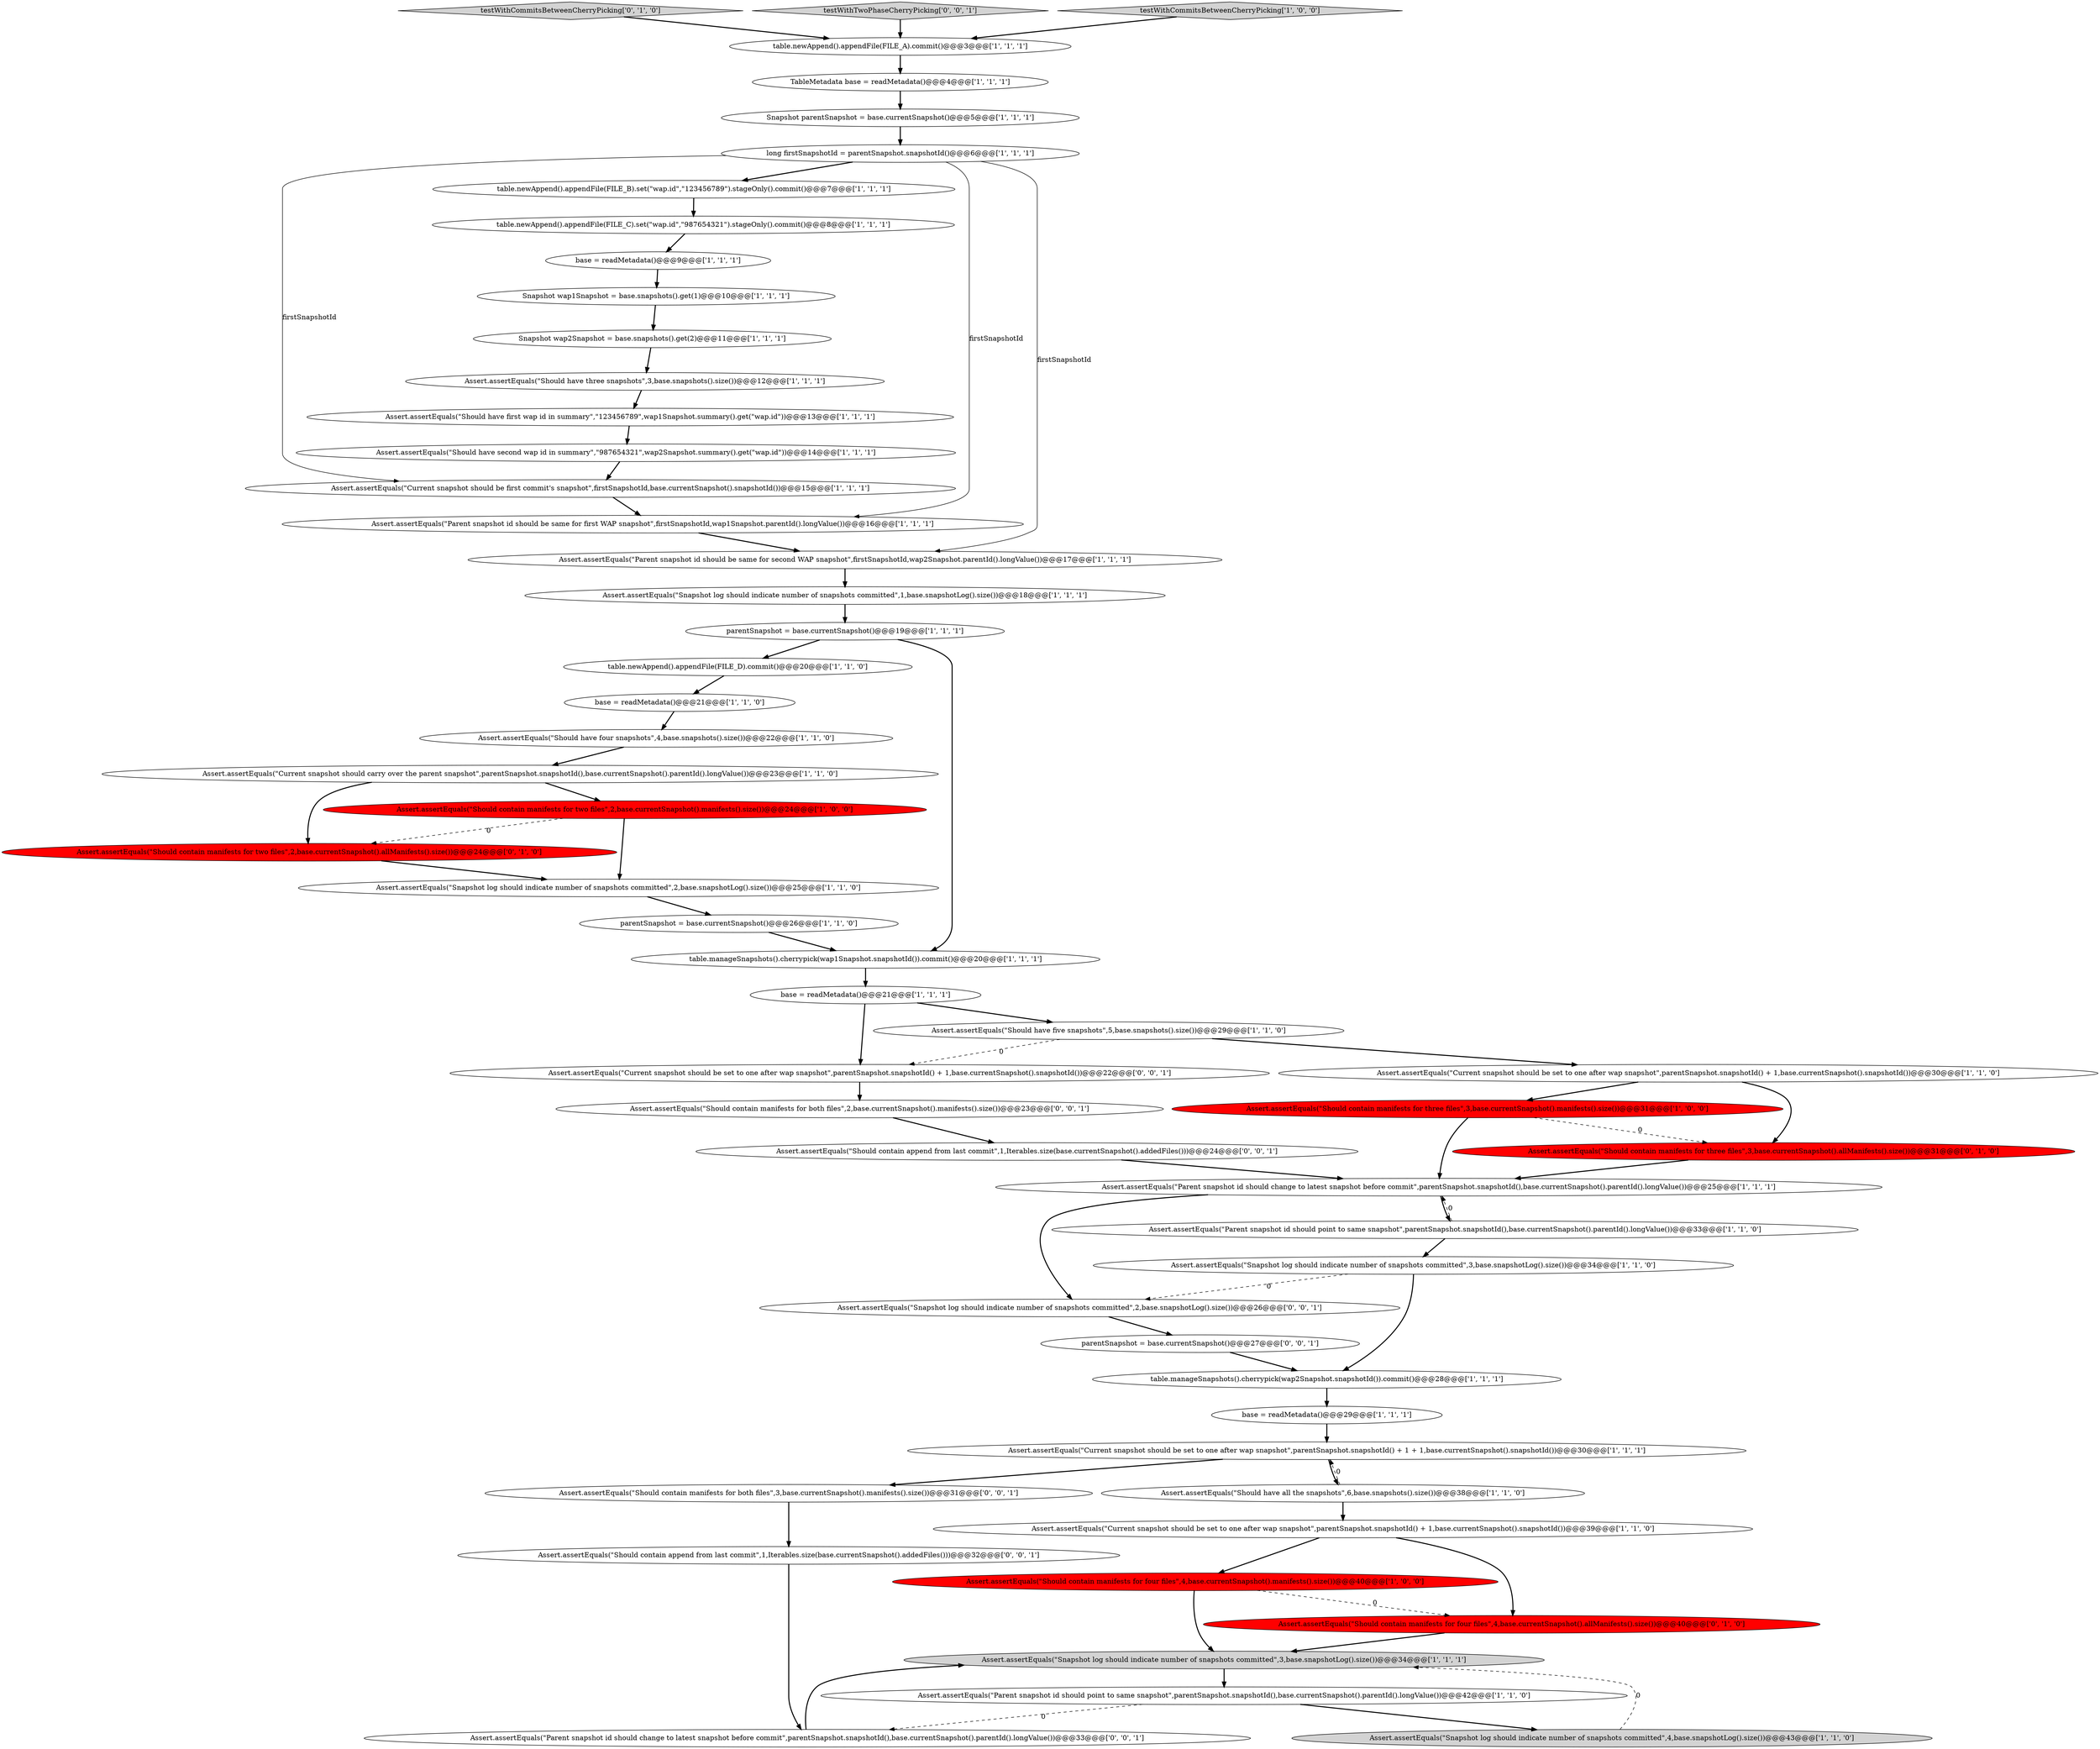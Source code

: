 digraph {
8 [style = filled, label = "Assert.assertEquals(\"Current snapshot should be set to one after wap snapshot\",parentSnapshot.snapshotId() + 1,base.currentSnapshot().snapshotId())@@@39@@@['1', '1', '0']", fillcolor = white, shape = ellipse image = "AAA0AAABBB1BBB"];
2 [style = filled, label = "base = readMetadata()@@@21@@@['1', '1', '0']", fillcolor = white, shape = ellipse image = "AAA0AAABBB1BBB"];
19 [style = filled, label = "TableMetadata base = readMetadata()@@@4@@@['1', '1', '1']", fillcolor = white, shape = ellipse image = "AAA0AAABBB1BBB"];
54 [style = filled, label = "Assert.assertEquals(\"Should contain manifests for both files\",3,base.currentSnapshot().manifests().size())@@@31@@@['0', '0', '1']", fillcolor = white, shape = ellipse image = "AAA0AAABBB3BBB"];
41 [style = filled, label = "Assert.assertEquals(\"Should have first wap id in summary\",\"123456789\",wap1Snapshot.summary().get(\"wap.id\"))@@@13@@@['1', '1', '1']", fillcolor = white, shape = ellipse image = "AAA0AAABBB1BBB"];
42 [style = filled, label = "testWithCommitsBetweenCherryPicking['0', '1', '0']", fillcolor = lightgray, shape = diamond image = "AAA0AAABBB2BBB"];
31 [style = filled, label = "Assert.assertEquals(\"Current snapshot should carry over the parent snapshot\",parentSnapshot.snapshotId(),base.currentSnapshot().parentId().longValue())@@@23@@@['1', '1', '0']", fillcolor = white, shape = ellipse image = "AAA0AAABBB1BBB"];
44 [style = filled, label = "Assert.assertEquals(\"Should contain manifests for two files\",2,base.currentSnapshot().allManifests().size())@@@24@@@['0', '1', '0']", fillcolor = red, shape = ellipse image = "AAA1AAABBB2BBB"];
48 [style = filled, label = "testWithTwoPhaseCherryPicking['0', '0', '1']", fillcolor = lightgray, shape = diamond image = "AAA0AAABBB3BBB"];
0 [style = filled, label = "Assert.assertEquals(\"Should have all the snapshots\",6,base.snapshots().size())@@@38@@@['1', '1', '0']", fillcolor = white, shape = ellipse image = "AAA0AAABBB1BBB"];
20 [style = filled, label = "Assert.assertEquals(\"Should contain manifests for two files\",2,base.currentSnapshot().manifests().size())@@@24@@@['1', '0', '0']", fillcolor = red, shape = ellipse image = "AAA1AAABBB1BBB"];
32 [style = filled, label = "Assert.assertEquals(\"Current snapshot should be first commit's snapshot\",firstSnapshotId,base.currentSnapshot().snapshotId())@@@15@@@['1', '1', '1']", fillcolor = white, shape = ellipse image = "AAA0AAABBB1BBB"];
11 [style = filled, label = "Assert.assertEquals(\"Parent snapshot id should change to latest snapshot before commit\",parentSnapshot.snapshotId(),base.currentSnapshot().parentId().longValue())@@@25@@@['1', '1', '1']", fillcolor = white, shape = ellipse image = "AAA0AAABBB1BBB"];
36 [style = filled, label = "Assert.assertEquals(\"Snapshot log should indicate number of snapshots committed\",3,base.snapshotLog().size())@@@34@@@['1', '1', '1']", fillcolor = lightgray, shape = ellipse image = "AAA0AAABBB1BBB"];
50 [style = filled, label = "Assert.assertEquals(\"Parent snapshot id should change to latest snapshot before commit\",parentSnapshot.snapshotId(),base.currentSnapshot().parentId().longValue())@@@33@@@['0', '0', '1']", fillcolor = white, shape = ellipse image = "AAA0AAABBB3BBB"];
21 [style = filled, label = "Assert.assertEquals(\"Parent snapshot id should point to same snapshot\",parentSnapshot.snapshotId(),base.currentSnapshot().parentId().longValue())@@@33@@@['1', '1', '0']", fillcolor = white, shape = ellipse image = "AAA0AAABBB1BBB"];
47 [style = filled, label = "Assert.assertEquals(\"Should contain manifests for both files\",2,base.currentSnapshot().manifests().size())@@@23@@@['0', '0', '1']", fillcolor = white, shape = ellipse image = "AAA0AAABBB3BBB"];
33 [style = filled, label = "parentSnapshot = base.currentSnapshot()@@@26@@@['1', '1', '0']", fillcolor = white, shape = ellipse image = "AAA0AAABBB1BBB"];
27 [style = filled, label = "Assert.assertEquals(\"Should have second wap id in summary\",\"987654321\",wap2Snapshot.summary().get(\"wap.id\"))@@@14@@@['1', '1', '1']", fillcolor = white, shape = ellipse image = "AAA0AAABBB1BBB"];
15 [style = filled, label = "parentSnapshot = base.currentSnapshot()@@@19@@@['1', '1', '1']", fillcolor = white, shape = ellipse image = "AAA0AAABBB1BBB"];
26 [style = filled, label = "Assert.assertEquals(\"Should contain manifests for four files\",4,base.currentSnapshot().manifests().size())@@@40@@@['1', '0', '0']", fillcolor = red, shape = ellipse image = "AAA1AAABBB1BBB"];
9 [style = filled, label = "Assert.assertEquals(\"Should have four snapshots\",4,base.snapshots().size())@@@22@@@['1', '1', '0']", fillcolor = white, shape = ellipse image = "AAA0AAABBB1BBB"];
18 [style = filled, label = "testWithCommitsBetweenCherryPicking['1', '0', '0']", fillcolor = lightgray, shape = diamond image = "AAA0AAABBB1BBB"];
30 [style = filled, label = "base = readMetadata()@@@9@@@['1', '1', '1']", fillcolor = white, shape = ellipse image = "AAA0AAABBB1BBB"];
46 [style = filled, label = "Assert.assertEquals(\"Snapshot log should indicate number of snapshots committed\",2,base.snapshotLog().size())@@@26@@@['0', '0', '1']", fillcolor = white, shape = ellipse image = "AAA0AAABBB3BBB"];
10 [style = filled, label = "base = readMetadata()@@@21@@@['1', '1', '1']", fillcolor = white, shape = ellipse image = "AAA0AAABBB1BBB"];
35 [style = filled, label = "Assert.assertEquals(\"Parent snapshot id should point to same snapshot\",parentSnapshot.snapshotId(),base.currentSnapshot().parentId().longValue())@@@42@@@['1', '1', '0']", fillcolor = white, shape = ellipse image = "AAA0AAABBB1BBB"];
34 [style = filled, label = "Assert.assertEquals(\"Current snapshot should be set to one after wap snapshot\",parentSnapshot.snapshotId() + 1,base.currentSnapshot().snapshotId())@@@30@@@['1', '1', '0']", fillcolor = white, shape = ellipse image = "AAA0AAABBB1BBB"];
6 [style = filled, label = "Assert.assertEquals(\"Should have five snapshots\",5,base.snapshots().size())@@@29@@@['1', '1', '0']", fillcolor = white, shape = ellipse image = "AAA0AAABBB1BBB"];
1 [style = filled, label = "Snapshot wap1Snapshot = base.snapshots().get(1)@@@10@@@['1', '1', '1']", fillcolor = white, shape = ellipse image = "AAA0AAABBB1BBB"];
38 [style = filled, label = "table.newAppend().appendFile(FILE_B).set(\"wap.id\",\"123456789\").stageOnly().commit()@@@7@@@['1', '1', '1']", fillcolor = white, shape = ellipse image = "AAA0AAABBB1BBB"];
53 [style = filled, label = "Assert.assertEquals(\"Should contain append from last commit\",1,Iterables.size(base.currentSnapshot().addedFiles()))@@@24@@@['0', '0', '1']", fillcolor = white, shape = ellipse image = "AAA0AAABBB3BBB"];
51 [style = filled, label = "parentSnapshot = base.currentSnapshot()@@@27@@@['0', '0', '1']", fillcolor = white, shape = ellipse image = "AAA0AAABBB3BBB"];
23 [style = filled, label = "Assert.assertEquals(\"Snapshot log should indicate number of snapshots committed\",2,base.snapshotLog().size())@@@25@@@['1', '1', '0']", fillcolor = white, shape = ellipse image = "AAA0AAABBB1BBB"];
37 [style = filled, label = "table.newAppend().appendFile(FILE_A).commit()@@@3@@@['1', '1', '1']", fillcolor = white, shape = ellipse image = "AAA0AAABBB1BBB"];
25 [style = filled, label = "Assert.assertEquals(\"Parent snapshot id should be same for first WAP snapshot\",firstSnapshotId,wap1Snapshot.parentId().longValue())@@@16@@@['1', '1', '1']", fillcolor = white, shape = ellipse image = "AAA0AAABBB1BBB"];
7 [style = filled, label = "Assert.assertEquals(\"Snapshot log should indicate number of snapshots committed\",3,base.snapshotLog().size())@@@34@@@['1', '1', '0']", fillcolor = white, shape = ellipse image = "AAA0AAABBB1BBB"];
40 [style = filled, label = "Assert.assertEquals(\"Parent snapshot id should be same for second WAP snapshot\",firstSnapshotId,wap2Snapshot.parentId().longValue())@@@17@@@['1', '1', '1']", fillcolor = white, shape = ellipse image = "AAA0AAABBB1BBB"];
24 [style = filled, label = "Assert.assertEquals(\"Current snapshot should be set to one after wap snapshot\",parentSnapshot.snapshotId() + 1 + 1,base.currentSnapshot().snapshotId())@@@30@@@['1', '1', '1']", fillcolor = white, shape = ellipse image = "AAA0AAABBB1BBB"];
49 [style = filled, label = "Assert.assertEquals(\"Current snapshot should be set to one after wap snapshot\",parentSnapshot.snapshotId() + 1,base.currentSnapshot().snapshotId())@@@22@@@['0', '0', '1']", fillcolor = white, shape = ellipse image = "AAA0AAABBB3BBB"];
12 [style = filled, label = "Assert.assertEquals(\"Snapshot log should indicate number of snapshots committed\",1,base.snapshotLog().size())@@@18@@@['1', '1', '1']", fillcolor = white, shape = ellipse image = "AAA0AAABBB1BBB"];
17 [style = filled, label = "Assert.assertEquals(\"Snapshot log should indicate number of snapshots committed\",4,base.snapshotLog().size())@@@43@@@['1', '1', '0']", fillcolor = lightgray, shape = ellipse image = "AAA0AAABBB1BBB"];
14 [style = filled, label = "table.newAppend().appendFile(FILE_C).set(\"wap.id\",\"987654321\").stageOnly().commit()@@@8@@@['1', '1', '1']", fillcolor = white, shape = ellipse image = "AAA0AAABBB1BBB"];
28 [style = filled, label = "table.newAppend().appendFile(FILE_D).commit()@@@20@@@['1', '1', '0']", fillcolor = white, shape = ellipse image = "AAA0AAABBB1BBB"];
4 [style = filled, label = "base = readMetadata()@@@29@@@['1', '1', '1']", fillcolor = white, shape = ellipse image = "AAA0AAABBB1BBB"];
29 [style = filled, label = "Assert.assertEquals(\"Should contain manifests for three files\",3,base.currentSnapshot().manifests().size())@@@31@@@['1', '0', '0']", fillcolor = red, shape = ellipse image = "AAA1AAABBB1BBB"];
16 [style = filled, label = "table.manageSnapshots().cherrypick(wap1Snapshot.snapshotId()).commit()@@@20@@@['1', '1', '1']", fillcolor = white, shape = ellipse image = "AAA0AAABBB1BBB"];
3 [style = filled, label = "long firstSnapshotId = parentSnapshot.snapshotId()@@@6@@@['1', '1', '1']", fillcolor = white, shape = ellipse image = "AAA0AAABBB1BBB"];
13 [style = filled, label = "Assert.assertEquals(\"Should have three snapshots\",3,base.snapshots().size())@@@12@@@['1', '1', '1']", fillcolor = white, shape = ellipse image = "AAA0AAABBB1BBB"];
43 [style = filled, label = "Assert.assertEquals(\"Should contain manifests for three files\",3,base.currentSnapshot().allManifests().size())@@@31@@@['0', '1', '0']", fillcolor = red, shape = ellipse image = "AAA1AAABBB2BBB"];
45 [style = filled, label = "Assert.assertEquals(\"Should contain manifests for four files\",4,base.currentSnapshot().allManifests().size())@@@40@@@['0', '1', '0']", fillcolor = red, shape = ellipse image = "AAA1AAABBB2BBB"];
5 [style = filled, label = "table.manageSnapshots().cherrypick(wap2Snapshot.snapshotId()).commit()@@@28@@@['1', '1', '1']", fillcolor = white, shape = ellipse image = "AAA0AAABBB1BBB"];
22 [style = filled, label = "Snapshot parentSnapshot = base.currentSnapshot()@@@5@@@['1', '1', '1']", fillcolor = white, shape = ellipse image = "AAA0AAABBB1BBB"];
52 [style = filled, label = "Assert.assertEquals(\"Should contain append from last commit\",1,Iterables.size(base.currentSnapshot().addedFiles()))@@@32@@@['0', '0', '1']", fillcolor = white, shape = ellipse image = "AAA0AAABBB3BBB"];
39 [style = filled, label = "Snapshot wap2Snapshot = base.snapshots().get(2)@@@11@@@['1', '1', '1']", fillcolor = white, shape = ellipse image = "AAA0AAABBB1BBB"];
1->39 [style = bold, label=""];
18->37 [style = bold, label=""];
54->52 [style = bold, label=""];
47->53 [style = bold, label=""];
34->29 [style = bold, label=""];
51->5 [style = bold, label=""];
48->37 [style = bold, label=""];
3->32 [style = solid, label="firstSnapshotId"];
27->32 [style = bold, label=""];
33->16 [style = bold, label=""];
4->24 [style = bold, label=""];
42->37 [style = bold, label=""];
41->27 [style = bold, label=""];
14->30 [style = bold, label=""];
30->1 [style = bold, label=""];
6->34 [style = bold, label=""];
3->40 [style = solid, label="firstSnapshotId"];
26->45 [style = dashed, label="0"];
21->11 [style = dashed, label="0"];
16->10 [style = bold, label=""];
35->50 [style = dashed, label="0"];
39->13 [style = bold, label=""];
24->0 [style = bold, label=""];
9->31 [style = bold, label=""];
26->36 [style = bold, label=""];
11->21 [style = bold, label=""];
12->15 [style = bold, label=""];
45->36 [style = bold, label=""];
2->9 [style = bold, label=""];
53->11 [style = bold, label=""];
11->46 [style = bold, label=""];
3->38 [style = bold, label=""];
29->43 [style = dashed, label="0"];
15->16 [style = bold, label=""];
10->6 [style = bold, label=""];
38->14 [style = bold, label=""];
24->54 [style = bold, label=""];
49->47 [style = bold, label=""];
43->11 [style = bold, label=""];
13->41 [style = bold, label=""];
22->3 [style = bold, label=""];
6->49 [style = dashed, label="0"];
44->23 [style = bold, label=""];
40->12 [style = bold, label=""];
28->2 [style = bold, label=""];
46->51 [style = bold, label=""];
7->5 [style = bold, label=""];
3->25 [style = solid, label="firstSnapshotId"];
20->44 [style = dashed, label="0"];
23->33 [style = bold, label=""];
20->23 [style = bold, label=""];
7->46 [style = dashed, label="0"];
15->28 [style = bold, label=""];
31->44 [style = bold, label=""];
50->36 [style = bold, label=""];
8->45 [style = bold, label=""];
5->4 [style = bold, label=""];
32->25 [style = bold, label=""];
0->8 [style = bold, label=""];
35->17 [style = bold, label=""];
0->24 [style = dashed, label="0"];
21->7 [style = bold, label=""];
52->50 [style = bold, label=""];
37->19 [style = bold, label=""];
31->20 [style = bold, label=""];
36->35 [style = bold, label=""];
17->36 [style = dashed, label="0"];
34->43 [style = bold, label=""];
19->22 [style = bold, label=""];
10->49 [style = bold, label=""];
29->11 [style = bold, label=""];
25->40 [style = bold, label=""];
8->26 [style = bold, label=""];
}
